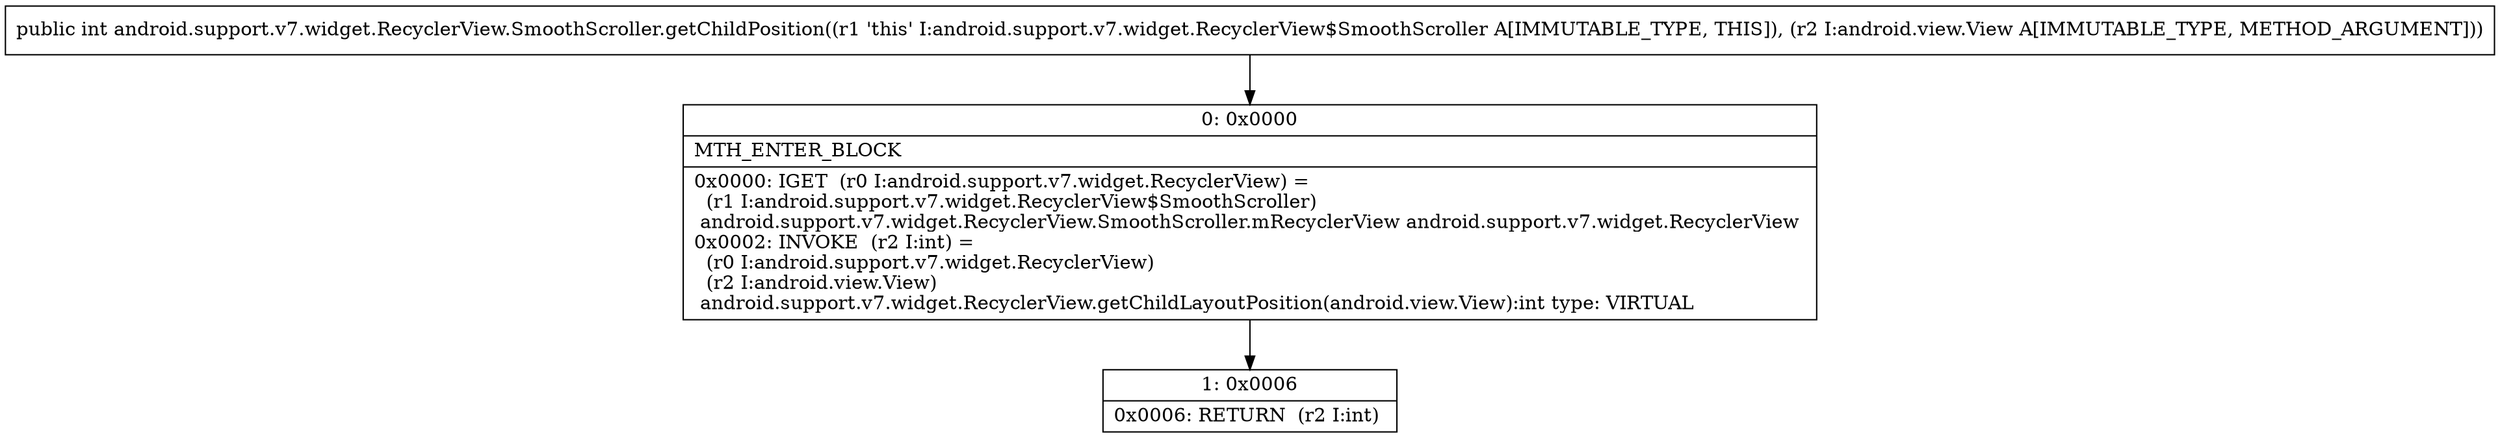 digraph "CFG forandroid.support.v7.widget.RecyclerView.SmoothScroller.getChildPosition(Landroid\/view\/View;)I" {
Node_0 [shape=record,label="{0\:\ 0x0000|MTH_ENTER_BLOCK\l|0x0000: IGET  (r0 I:android.support.v7.widget.RecyclerView) = \l  (r1 I:android.support.v7.widget.RecyclerView$SmoothScroller)\l android.support.v7.widget.RecyclerView.SmoothScroller.mRecyclerView android.support.v7.widget.RecyclerView \l0x0002: INVOKE  (r2 I:int) = \l  (r0 I:android.support.v7.widget.RecyclerView)\l  (r2 I:android.view.View)\l android.support.v7.widget.RecyclerView.getChildLayoutPosition(android.view.View):int type: VIRTUAL \l}"];
Node_1 [shape=record,label="{1\:\ 0x0006|0x0006: RETURN  (r2 I:int) \l}"];
MethodNode[shape=record,label="{public int android.support.v7.widget.RecyclerView.SmoothScroller.getChildPosition((r1 'this' I:android.support.v7.widget.RecyclerView$SmoothScroller A[IMMUTABLE_TYPE, THIS]), (r2 I:android.view.View A[IMMUTABLE_TYPE, METHOD_ARGUMENT])) }"];
MethodNode -> Node_0;
Node_0 -> Node_1;
}

